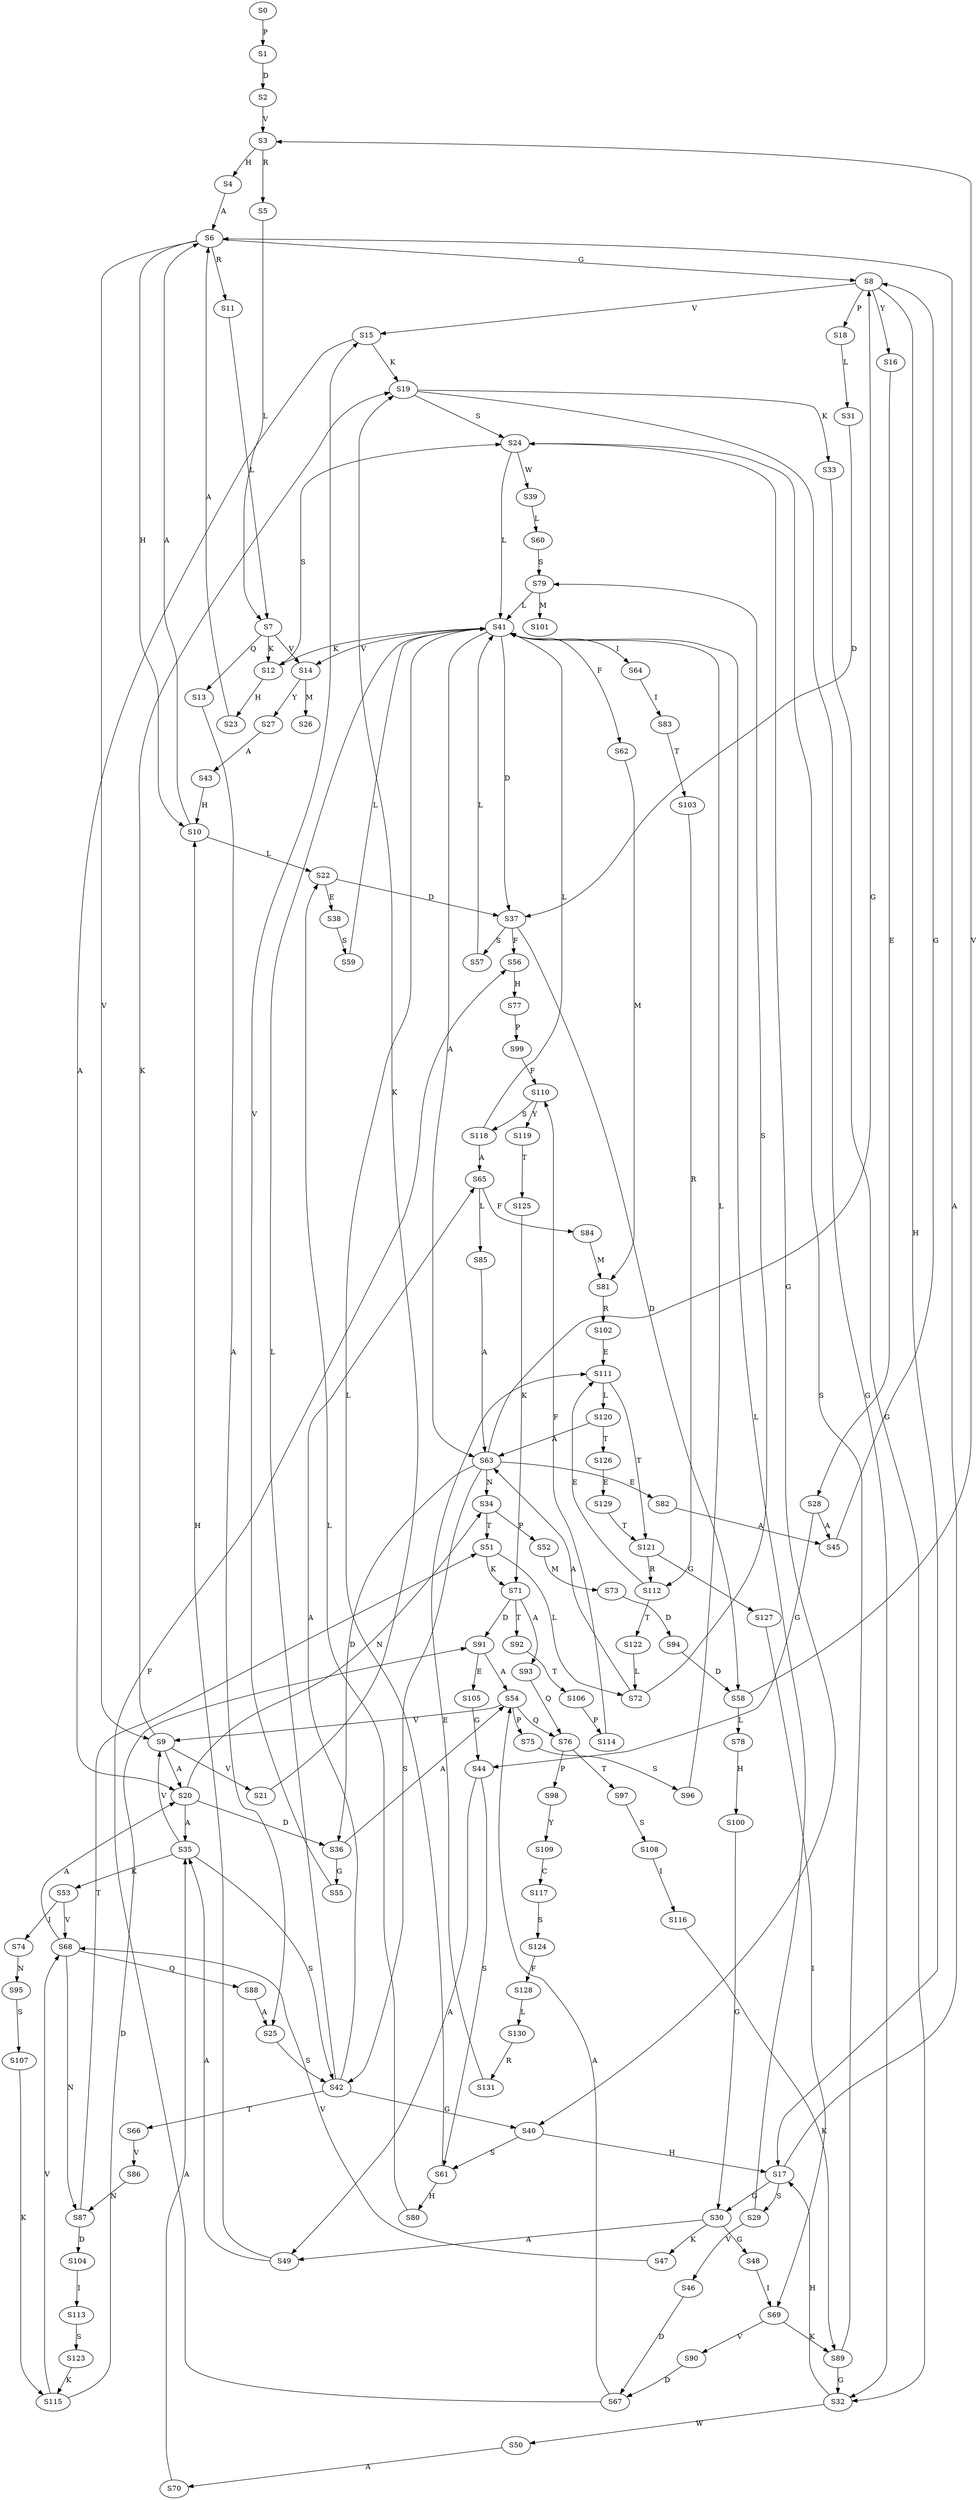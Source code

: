 strict digraph  {
	S0 -> S1 [ label = P ];
	S1 -> S2 [ label = D ];
	S2 -> S3 [ label = V ];
	S3 -> S4 [ label = H ];
	S3 -> S5 [ label = R ];
	S4 -> S6 [ label = A ];
	S5 -> S7 [ label = L ];
	S6 -> S8 [ label = G ];
	S6 -> S9 [ label = V ];
	S6 -> S10 [ label = H ];
	S6 -> S11 [ label = R ];
	S7 -> S12 [ label = K ];
	S7 -> S13 [ label = Q ];
	S7 -> S14 [ label = V ];
	S8 -> S15 [ label = V ];
	S8 -> S16 [ label = Y ];
	S8 -> S17 [ label = H ];
	S8 -> S18 [ label = P ];
	S9 -> S19 [ label = K ];
	S9 -> S20 [ label = A ];
	S9 -> S21 [ label = V ];
	S10 -> S6 [ label = A ];
	S10 -> S22 [ label = L ];
	S11 -> S7 [ label = L ];
	S12 -> S23 [ label = H ];
	S12 -> S24 [ label = S ];
	S13 -> S25 [ label = A ];
	S14 -> S26 [ label = M ];
	S14 -> S27 [ label = Y ];
	S15 -> S19 [ label = K ];
	S15 -> S20 [ label = A ];
	S16 -> S28 [ label = E ];
	S17 -> S29 [ label = S ];
	S17 -> S30 [ label = G ];
	S17 -> S6 [ label = A ];
	S18 -> S31 [ label = L ];
	S19 -> S32 [ label = G ];
	S19 -> S33 [ label = K ];
	S19 -> S24 [ label = S ];
	S20 -> S34 [ label = N ];
	S20 -> S35 [ label = A ];
	S20 -> S36 [ label = D ];
	S21 -> S19 [ label = K ];
	S22 -> S37 [ label = D ];
	S22 -> S38 [ label = E ];
	S23 -> S6 [ label = A ];
	S24 -> S39 [ label = W ];
	S24 -> S40 [ label = G ];
	S24 -> S41 [ label = L ];
	S25 -> S42 [ label = S ];
	S27 -> S43 [ label = A ];
	S28 -> S44 [ label = G ];
	S28 -> S45 [ label = A ];
	S29 -> S41 [ label = L ];
	S29 -> S46 [ label = V ];
	S30 -> S47 [ label = K ];
	S30 -> S48 [ label = G ];
	S30 -> S49 [ label = A ];
	S31 -> S37 [ label = D ];
	S32 -> S50 [ label = W ];
	S32 -> S17 [ label = H ];
	S33 -> S32 [ label = G ];
	S34 -> S51 [ label = T ];
	S34 -> S52 [ label = P ];
	S35 -> S53 [ label = K ];
	S35 -> S42 [ label = S ];
	S35 -> S9 [ label = V ];
	S36 -> S54 [ label = A ];
	S36 -> S55 [ label = G ];
	S37 -> S56 [ label = F ];
	S37 -> S57 [ label = S ];
	S37 -> S58 [ label = D ];
	S38 -> S59 [ label = S ];
	S39 -> S60 [ label = L ];
	S40 -> S17 [ label = H ];
	S40 -> S61 [ label = S ];
	S41 -> S14 [ label = V ];
	S41 -> S62 [ label = F ];
	S41 -> S37 [ label = D ];
	S41 -> S63 [ label = A ];
	S41 -> S64 [ label = I ];
	S41 -> S12 [ label = K ];
	S42 -> S40 [ label = G ];
	S42 -> S41 [ label = L ];
	S42 -> S65 [ label = A ];
	S42 -> S66 [ label = T ];
	S43 -> S10 [ label = H ];
	S44 -> S49 [ label = A ];
	S44 -> S61 [ label = S ];
	S45 -> S8 [ label = G ];
	S46 -> S67 [ label = D ];
	S47 -> S68 [ label = V ];
	S48 -> S69 [ label = I ];
	S49 -> S10 [ label = H ];
	S49 -> S35 [ label = A ];
	S50 -> S70 [ label = A ];
	S51 -> S71 [ label = K ];
	S51 -> S72 [ label = L ];
	S52 -> S73 [ label = M ];
	S53 -> S68 [ label = V ];
	S53 -> S74 [ label = I ];
	S54 -> S75 [ label = P ];
	S54 -> S9 [ label = V ];
	S54 -> S76 [ label = Q ];
	S55 -> S15 [ label = V ];
	S56 -> S77 [ label = H ];
	S57 -> S41 [ label = L ];
	S58 -> S3 [ label = V ];
	S58 -> S78 [ label = L ];
	S59 -> S41 [ label = L ];
	S60 -> S79 [ label = S ];
	S61 -> S41 [ label = L ];
	S61 -> S80 [ label = H ];
	S62 -> S81 [ label = M ];
	S63 -> S82 [ label = E ];
	S63 -> S36 [ label = D ];
	S63 -> S34 [ label = N ];
	S63 -> S42 [ label = S ];
	S63 -> S8 [ label = G ];
	S64 -> S83 [ label = I ];
	S65 -> S84 [ label = F ];
	S65 -> S85 [ label = L ];
	S66 -> S86 [ label = V ];
	S67 -> S56 [ label = F ];
	S67 -> S54 [ label = A ];
	S68 -> S87 [ label = N ];
	S68 -> S88 [ label = Q ];
	S68 -> S20 [ label = A ];
	S69 -> S89 [ label = K ];
	S69 -> S90 [ label = V ];
	S70 -> S35 [ label = A ];
	S71 -> S91 [ label = D ];
	S71 -> S92 [ label = T ];
	S71 -> S93 [ label = A ];
	S72 -> S63 [ label = A ];
	S72 -> S79 [ label = S ];
	S73 -> S94 [ label = D ];
	S74 -> S95 [ label = N ];
	S75 -> S96 [ label = S ];
	S76 -> S97 [ label = T ];
	S76 -> S98 [ label = P ];
	S77 -> S99 [ label = P ];
	S78 -> S100 [ label = H ];
	S79 -> S101 [ label = M ];
	S79 -> S41 [ label = L ];
	S80 -> S22 [ label = L ];
	S81 -> S102 [ label = R ];
	S82 -> S45 [ label = A ];
	S83 -> S103 [ label = T ];
	S84 -> S81 [ label = M ];
	S85 -> S63 [ label = A ];
	S86 -> S87 [ label = N ];
	S87 -> S51 [ label = T ];
	S87 -> S104 [ label = D ];
	S88 -> S25 [ label = A ];
	S89 -> S32 [ label = G ];
	S89 -> S24 [ label = S ];
	S90 -> S67 [ label = D ];
	S91 -> S54 [ label = A ];
	S91 -> S105 [ label = E ];
	S92 -> S106 [ label = T ];
	S93 -> S76 [ label = Q ];
	S94 -> S58 [ label = D ];
	S95 -> S107 [ label = S ];
	S96 -> S41 [ label = L ];
	S97 -> S108 [ label = S ];
	S98 -> S109 [ label = Y ];
	S99 -> S110 [ label = F ];
	S100 -> S30 [ label = G ];
	S102 -> S111 [ label = E ];
	S103 -> S112 [ label = R ];
	S104 -> S113 [ label = I ];
	S105 -> S44 [ label = G ];
	S106 -> S114 [ label = P ];
	S107 -> S115 [ label = K ];
	S108 -> S116 [ label = I ];
	S109 -> S117 [ label = C ];
	S110 -> S118 [ label = S ];
	S110 -> S119 [ label = Y ];
	S111 -> S120 [ label = L ];
	S111 -> S121 [ label = T ];
	S112 -> S122 [ label = T ];
	S112 -> S111 [ label = E ];
	S113 -> S123 [ label = S ];
	S114 -> S110 [ label = F ];
	S115 -> S91 [ label = D ];
	S115 -> S68 [ label = V ];
	S116 -> S89 [ label = K ];
	S117 -> S124 [ label = S ];
	S118 -> S41 [ label = L ];
	S118 -> S65 [ label = A ];
	S119 -> S125 [ label = T ];
	S120 -> S63 [ label = A ];
	S120 -> S126 [ label = T ];
	S121 -> S112 [ label = R ];
	S121 -> S127 [ label = G ];
	S122 -> S72 [ label = L ];
	S123 -> S115 [ label = K ];
	S124 -> S128 [ label = F ];
	S125 -> S71 [ label = K ];
	S126 -> S129 [ label = E ];
	S127 -> S69 [ label = I ];
	S128 -> S130 [ label = L ];
	S129 -> S121 [ label = T ];
	S130 -> S131 [ label = R ];
	S131 -> S111 [ label = E ];
}
